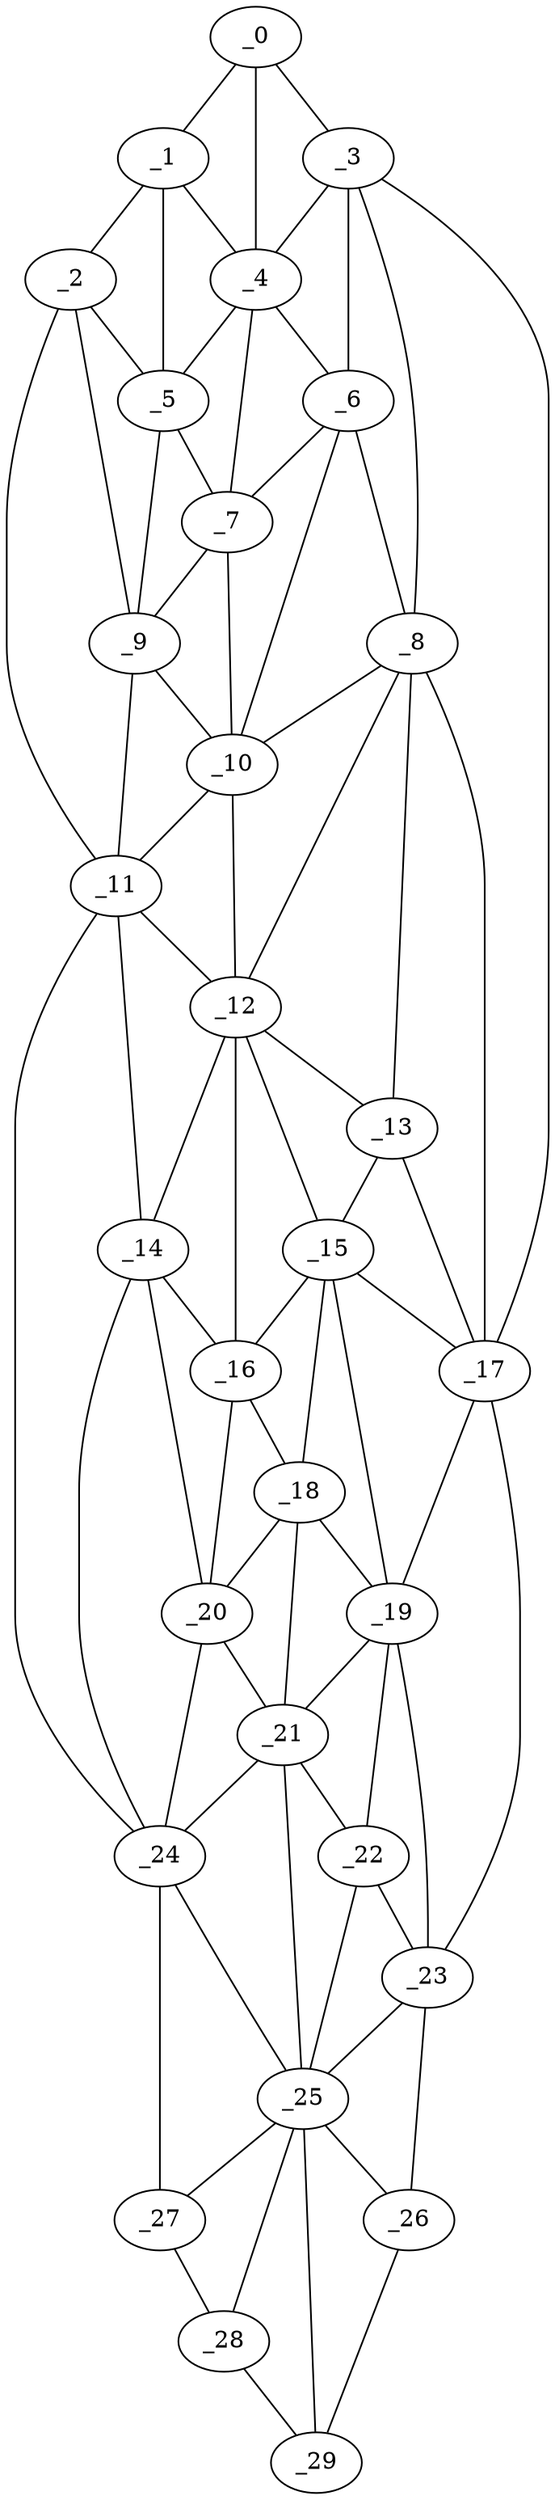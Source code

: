 graph "obj69__195.gxl" {
	_0	 [x=4,
		y=72];
	_1	 [x=6,
		y=56];
	_0 -- _1	 [valence=1];
	_3	 [x=15,
		y=74];
	_0 -- _3	 [valence=1];
	_4	 [x=16,
		y=66];
	_0 -- _4	 [valence=2];
	_2	 [x=14,
		y=43];
	_1 -- _2	 [valence=1];
	_1 -- _4	 [valence=2];
	_5	 [x=26,
		y=48];
	_1 -- _5	 [valence=1];
	_2 -- _5	 [valence=1];
	_9	 [x=43,
		y=47];
	_2 -- _9	 [valence=2];
	_11	 [x=64,
		y=45];
	_2 -- _11	 [valence=1];
	_3 -- _4	 [valence=2];
	_6	 [x=36,
		y=66];
	_3 -- _6	 [valence=1];
	_8	 [x=40,
		y=77];
	_3 -- _8	 [valence=2];
	_17	 [x=89,
		y=84];
	_3 -- _17	 [valence=1];
	_4 -- _5	 [valence=2];
	_4 -- _6	 [valence=1];
	_7	 [x=37,
		y=59];
	_4 -- _7	 [valence=1];
	_5 -- _7	 [valence=2];
	_5 -- _9	 [valence=1];
	_6 -- _7	 [valence=2];
	_6 -- _8	 [valence=2];
	_10	 [x=58,
		y=54];
	_6 -- _10	 [valence=1];
	_7 -- _9	 [valence=2];
	_7 -- _10	 [valence=2];
	_8 -- _10	 [valence=2];
	_12	 [x=72,
		y=62];
	_8 -- _12	 [valence=2];
	_13	 [x=80,
		y=81];
	_8 -- _13	 [valence=2];
	_8 -- _17	 [valence=2];
	_9 -- _10	 [valence=1];
	_9 -- _11	 [valence=1];
	_10 -- _11	 [valence=2];
	_10 -- _12	 [valence=2];
	_11 -- _12	 [valence=1];
	_14	 [x=82,
		y=51];
	_11 -- _14	 [valence=2];
	_24	 [x=107,
		y=56];
	_11 -- _24	 [valence=1];
	_12 -- _13	 [valence=2];
	_12 -- _14	 [valence=1];
	_15	 [x=82,
		y=74];
	_12 -- _15	 [valence=2];
	_16	 [x=88,
		y=58];
	_12 -- _16	 [valence=1];
	_13 -- _15	 [valence=1];
	_13 -- _17	 [valence=1];
	_14 -- _16	 [valence=2];
	_20	 [x=100,
		y=57];
	_14 -- _20	 [valence=2];
	_14 -- _24	 [valence=2];
	_15 -- _16	 [valence=2];
	_15 -- _17	 [valence=2];
	_18	 [x=92,
		y=69];
	_15 -- _18	 [valence=1];
	_19	 [x=96,
		y=73];
	_15 -- _19	 [valence=2];
	_16 -- _18	 [valence=1];
	_16 -- _20	 [valence=1];
	_17 -- _19	 [valence=1];
	_23	 [x=105,
		y=84];
	_17 -- _23	 [valence=1];
	_18 -- _19	 [valence=2];
	_18 -- _20	 [valence=1];
	_21	 [x=101,
		y=66];
	_18 -- _21	 [valence=2];
	_19 -- _21	 [valence=2];
	_22	 [x=103,
		y=75];
	_19 -- _22	 [valence=2];
	_19 -- _23	 [valence=1];
	_20 -- _21	 [valence=2];
	_20 -- _24	 [valence=1];
	_21 -- _22	 [valence=2];
	_21 -- _24	 [valence=2];
	_25	 [x=113,
		y=73];
	_21 -- _25	 [valence=2];
	_22 -- _23	 [valence=2];
	_22 -- _25	 [valence=2];
	_23 -- _25	 [valence=1];
	_26	 [x=121,
		y=83];
	_23 -- _26	 [valence=1];
	_24 -- _25	 [valence=2];
	_27	 [x=124,
		y=62];
	_24 -- _27	 [valence=1];
	_25 -- _26	 [valence=2];
	_25 -- _27	 [valence=1];
	_28	 [x=126,
		y=71];
	_25 -- _28	 [valence=2];
	_29	 [x=126,
		y=77];
	_25 -- _29	 [valence=2];
	_26 -- _29	 [valence=1];
	_27 -- _28	 [valence=1];
	_28 -- _29	 [valence=1];
}
